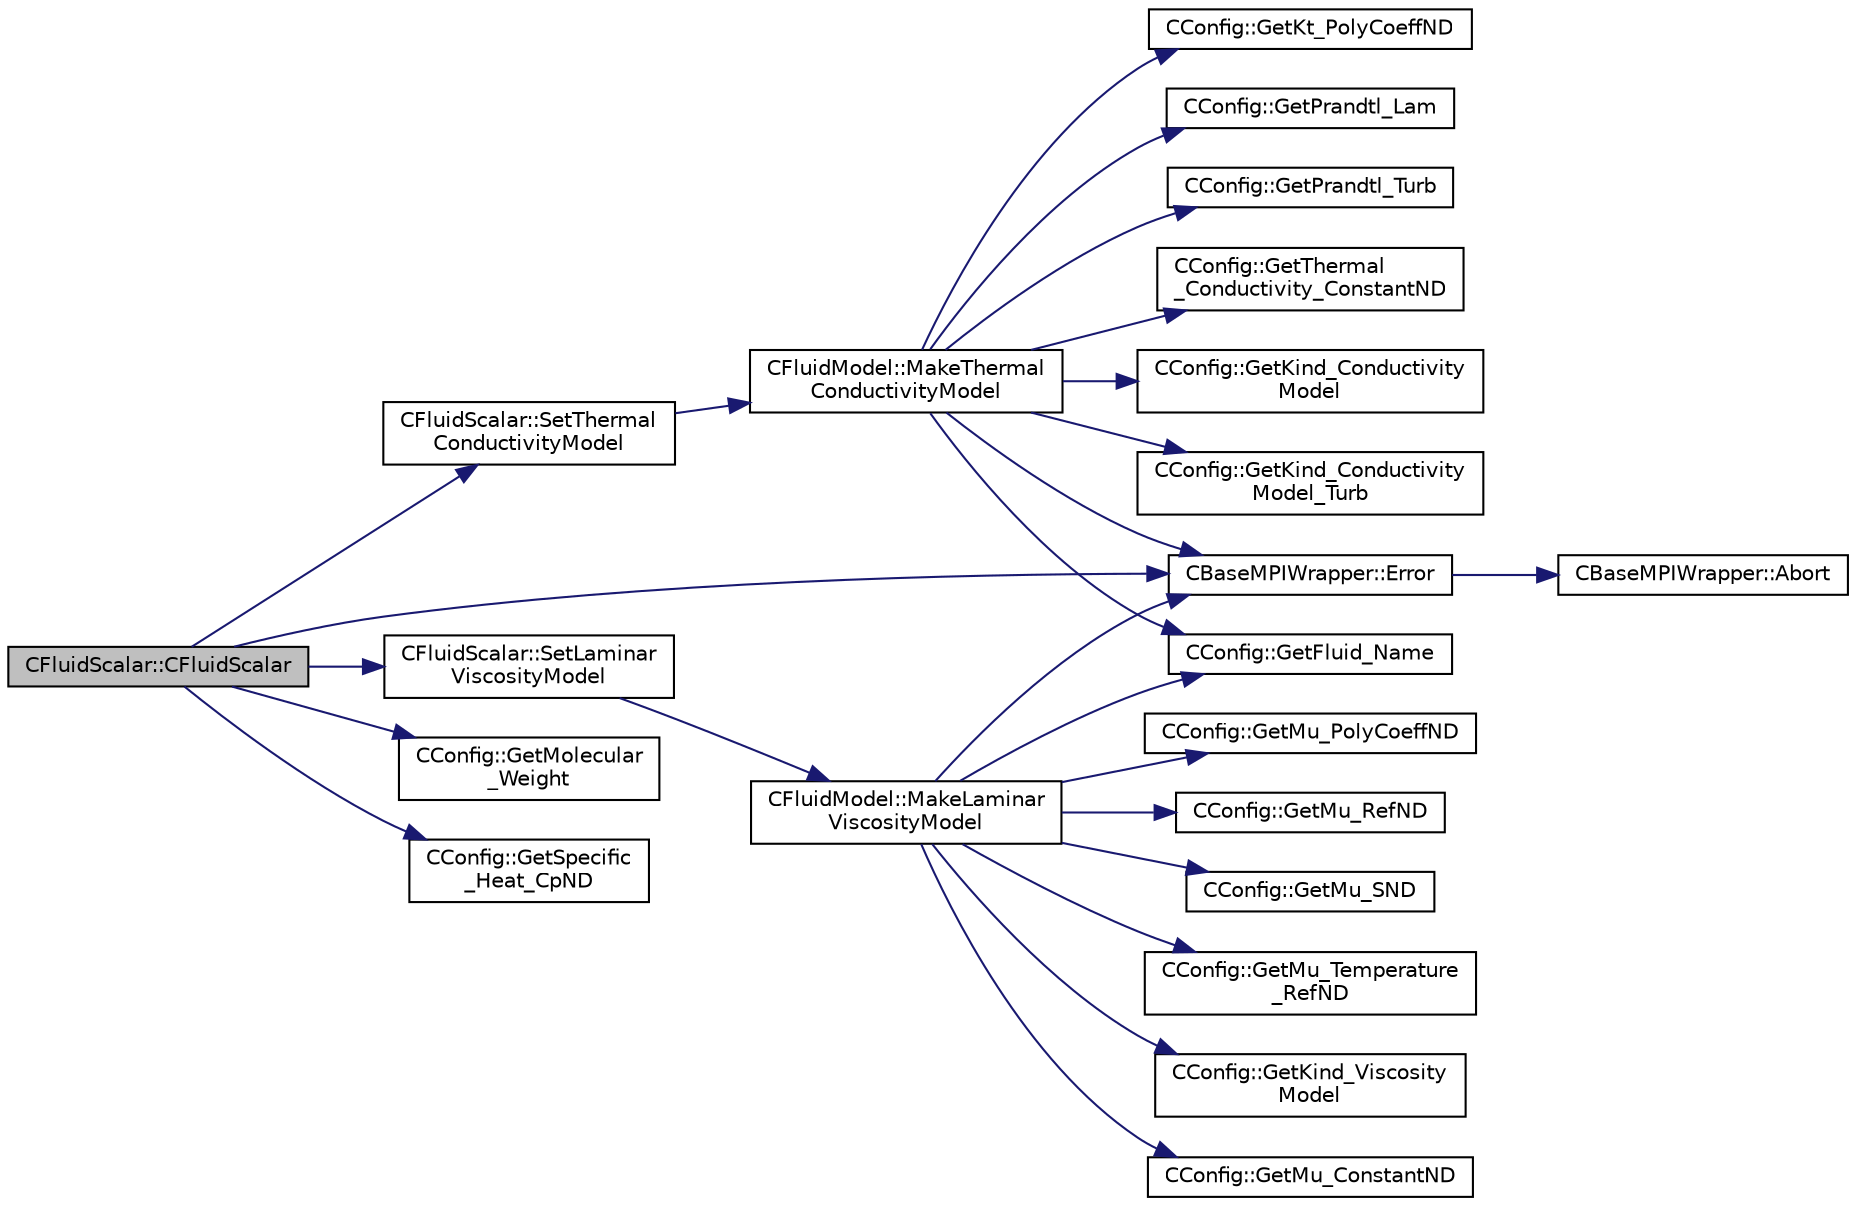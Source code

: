 digraph "CFluidScalar::CFluidScalar"
{
 // LATEX_PDF_SIZE
  edge [fontname="Helvetica",fontsize="10",labelfontname="Helvetica",labelfontsize="10"];
  node [fontname="Helvetica",fontsize="10",shape=record];
  rankdir="LR";
  Node1 [label="CFluidScalar::CFluidScalar",height=0.2,width=0.4,color="black", fillcolor="grey75", style="filled", fontcolor="black",tooltip="Constructor of the class."];
  Node1 -> Node2 [color="midnightblue",fontsize="10",style="solid",fontname="Helvetica"];
  Node2 [label="CBaseMPIWrapper::Error",height=0.2,width=0.4,color="black", fillcolor="white", style="filled",URL="$classCBaseMPIWrapper.html#a04457c47629bda56704e6a8804833eeb",tooltip=" "];
  Node2 -> Node3 [color="midnightblue",fontsize="10",style="solid",fontname="Helvetica"];
  Node3 [label="CBaseMPIWrapper::Abort",height=0.2,width=0.4,color="black", fillcolor="white", style="filled",URL="$classCBaseMPIWrapper.html#af7297d861dca86b45cf561b6ab642e8f",tooltip=" "];
  Node1 -> Node4 [color="midnightblue",fontsize="10",style="solid",fontname="Helvetica"];
  Node4 [label="CConfig::GetMolecular\l_Weight",height=0.2,width=0.4,color="black", fillcolor="white", style="filled",URL="$classCConfig.html#a9581113ffa7e808364d0f3e18632fdac",tooltip="Get the value of the molecular weight for an incompressible ideal gas (g/mol)."];
  Node1 -> Node5 [color="midnightblue",fontsize="10",style="solid",fontname="Helvetica"];
  Node5 [label="CConfig::GetSpecific\l_Heat_CpND",height=0.2,width=0.4,color="black", fillcolor="white", style="filled",URL="$classCConfig.html#ac333deec3d03db7f19635035e086de3d",tooltip="Get the non-dimensional value of specific heat at constant pressure."];
  Node1 -> Node6 [color="midnightblue",fontsize="10",style="solid",fontname="Helvetica"];
  Node6 [label="CFluidScalar::SetLaminar\lViscosityModel",height=0.2,width=0.4,color="black", fillcolor="white", style="filled",URL="$classCFluidScalar.html#afdec02163e8dd0c36a2fb05991b8a63e",tooltip="Set viscosity model."];
  Node6 -> Node7 [color="midnightblue",fontsize="10",style="solid",fontname="Helvetica"];
  Node7 [label="CFluidModel::MakeLaminar\lViscosityModel",height=0.2,width=0.4,color="black", fillcolor="white", style="filled",URL="$classCFluidModel.html#a9355dadcf856cc47846bb392c4e463b5",tooltip="Instantiate the right type of viscosity model based on config."];
  Node7 -> Node2 [color="midnightblue",fontsize="10",style="solid",fontname="Helvetica"];
  Node7 -> Node8 [color="midnightblue",fontsize="10",style="solid",fontname="Helvetica"];
  Node8 [label="CConfig::GetFluid_Name",height=0.2,width=0.4,color="black", fillcolor="white", style="filled",URL="$classCConfig.html#abcea1b740b0b907b5db34c01de6e74d6",tooltip="Returns the name of the fluid we are using in CoolProp."];
  Node7 -> Node9 [color="midnightblue",fontsize="10",style="solid",fontname="Helvetica"];
  Node9 [label="CConfig::GetKind_Viscosity\lModel",height=0.2,width=0.4,color="black", fillcolor="white", style="filled",URL="$classCConfig.html#a43b34c838ba25ed2030ee823025f8693",tooltip="Get the value of the viscosity model."];
  Node7 -> Node10 [color="midnightblue",fontsize="10",style="solid",fontname="Helvetica"];
  Node10 [label="CConfig::GetMu_ConstantND",height=0.2,width=0.4,color="black", fillcolor="white", style="filled",URL="$classCConfig.html#afd7ee77c964a1f8788f381fa058abebb",tooltip="Get the value of the non-dimensional constant viscosity."];
  Node7 -> Node11 [color="midnightblue",fontsize="10",style="solid",fontname="Helvetica"];
  Node11 [label="CConfig::GetMu_PolyCoeffND",height=0.2,width=0.4,color="black", fillcolor="white", style="filled",URL="$classCConfig.html#a9a44fef98ee07b7f0db7d272cfdf1647",tooltip="Get the temperature polynomial coefficient for viscosity."];
  Node7 -> Node12 [color="midnightblue",fontsize="10",style="solid",fontname="Helvetica"];
  Node12 [label="CConfig::GetMu_RefND",height=0.2,width=0.4,color="black", fillcolor="white", style="filled",URL="$classCConfig.html#ad39a443e4e279629992ee5b0a28369d4",tooltip="Get the value of the non-dimensional reference viscosity for Sutherland model."];
  Node7 -> Node13 [color="midnightblue",fontsize="10",style="solid",fontname="Helvetica"];
  Node13 [label="CConfig::GetMu_SND",height=0.2,width=0.4,color="black", fillcolor="white", style="filled",URL="$classCConfig.html#a749fbc1203269c6d558df3a15420e4d6",tooltip="Get the value of the non-dimensional reference S for Sutherland model."];
  Node7 -> Node14 [color="midnightblue",fontsize="10",style="solid",fontname="Helvetica"];
  Node14 [label="CConfig::GetMu_Temperature\l_RefND",height=0.2,width=0.4,color="black", fillcolor="white", style="filled",URL="$classCConfig.html#a7f4cbbdfb39947eb017ecf426312c058",tooltip="Get the value of the non-dimensional reference temperature for Sutherland model."];
  Node1 -> Node15 [color="midnightblue",fontsize="10",style="solid",fontname="Helvetica"];
  Node15 [label="CFluidScalar::SetThermal\lConductivityModel",height=0.2,width=0.4,color="black", fillcolor="white", style="filled",URL="$classCFluidScalar.html#a4223d15eb4ab0e69626859ade4f10197",tooltip="Set thermal conductivity model."];
  Node15 -> Node16 [color="midnightblue",fontsize="10",style="solid",fontname="Helvetica"];
  Node16 [label="CFluidModel::MakeThermal\lConductivityModel",height=0.2,width=0.4,color="black", fillcolor="white", style="filled",URL="$classCFluidModel.html#a906430175741549b72c46b5e162149ca",tooltip="Instantiate the right type of conductivity model based on config."];
  Node16 -> Node2 [color="midnightblue",fontsize="10",style="solid",fontname="Helvetica"];
  Node16 -> Node8 [color="midnightblue",fontsize="10",style="solid",fontname="Helvetica"];
  Node16 -> Node17 [color="midnightblue",fontsize="10",style="solid",fontname="Helvetica"];
  Node17 [label="CConfig::GetKind_Conductivity\lModel",height=0.2,width=0.4,color="black", fillcolor="white", style="filled",URL="$classCConfig.html#acd8ad5627f0ef500dddc707b7e298527",tooltip="Get the value of the thermal conductivity model."];
  Node16 -> Node18 [color="midnightblue",fontsize="10",style="solid",fontname="Helvetica"];
  Node18 [label="CConfig::GetKind_Conductivity\lModel_Turb",height=0.2,width=0.4,color="black", fillcolor="white", style="filled",URL="$classCConfig.html#aa7f1bd98e97759c6bf1a5fb1cce7ab49",tooltip="Get the value of the turbulent thermal conductivity model."];
  Node16 -> Node19 [color="midnightblue",fontsize="10",style="solid",fontname="Helvetica"];
  Node19 [label="CConfig::GetKt_PolyCoeffND",height=0.2,width=0.4,color="black", fillcolor="white", style="filled",URL="$classCConfig.html#aafd61b148ed51feef90e5518ed0a0c38",tooltip="Get the temperature polynomial coefficient for thermal conductivity."];
  Node16 -> Node20 [color="midnightblue",fontsize="10",style="solid",fontname="Helvetica"];
  Node20 [label="CConfig::GetPrandtl_Lam",height=0.2,width=0.4,color="black", fillcolor="white", style="filled",URL="$classCConfig.html#a502035c2b049606186e11e01b7df626a",tooltip="Get the value of the laminar Prandtl number."];
  Node16 -> Node21 [color="midnightblue",fontsize="10",style="solid",fontname="Helvetica"];
  Node21 [label="CConfig::GetPrandtl_Turb",height=0.2,width=0.4,color="black", fillcolor="white", style="filled",URL="$classCConfig.html#a4b89ad15fa82f93ca8ccfe945e2c14a7",tooltip="Get the value of the turbulent Prandtl number."];
  Node16 -> Node22 [color="midnightblue",fontsize="10",style="solid",fontname="Helvetica"];
  Node22 [label="CConfig::GetThermal\l_Conductivity_ConstantND",height=0.2,width=0.4,color="black", fillcolor="white", style="filled",URL="$classCConfig.html#a9b6516947c8242185bb1d29e3e5e3854",tooltip="Get the value of the non-dimensional thermal conductivity."];
}
